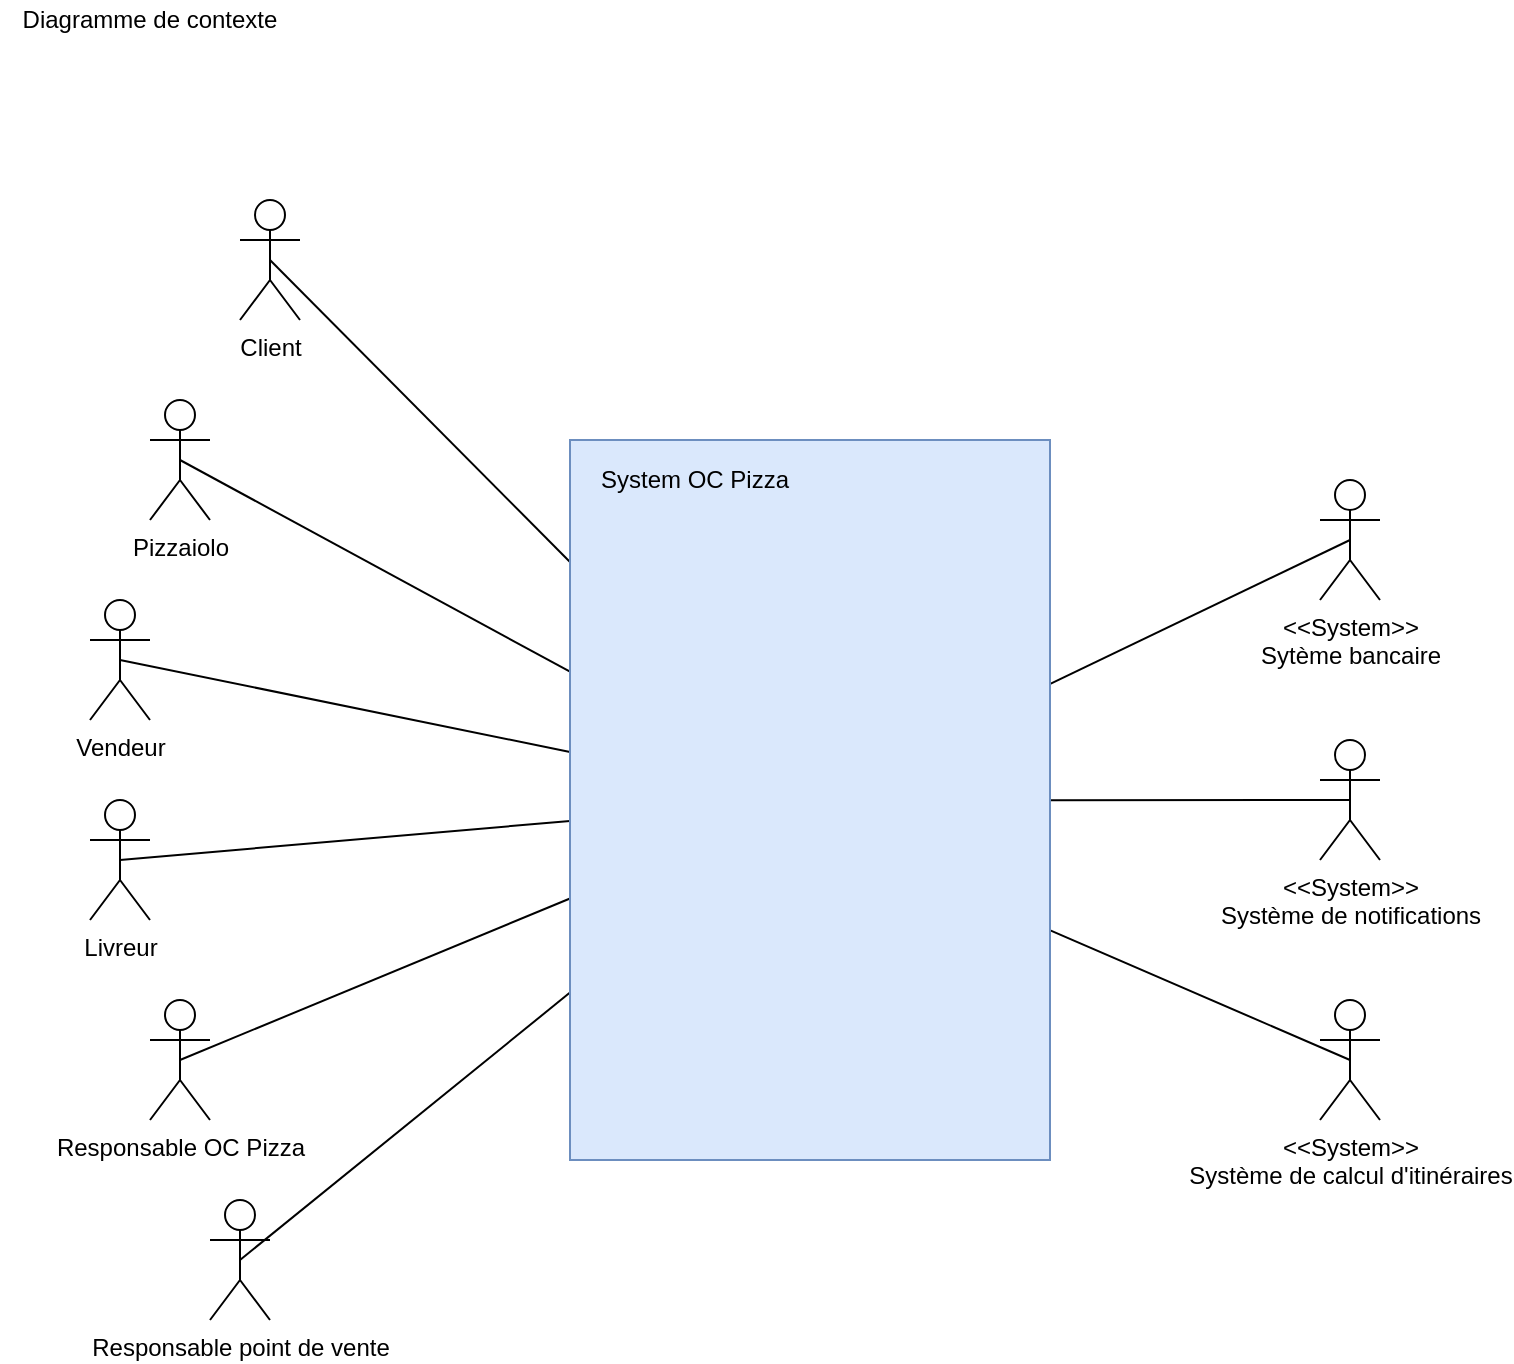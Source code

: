 <mxfile version="10.7.5" type="github"><diagram id="CUu8o14qs49fdBrRuOZ4" name="Page-1"><mxGraphModel dx="1400" dy="763" grid="1" gridSize="10" guides="1" tooltips="1" connect="1" arrows="1" fold="1" page="0" pageScale="1" pageWidth="827" pageHeight="1169" math="0" shadow="0"><root><mxCell id="0"/><mxCell id="1" parent="0"/><mxCell id="eBQ516SrxhpzKpFVgr_O-2" value="Client" style="shape=umlActor;verticalLabelPosition=bottom;labelBackgroundColor=#ffffff;verticalAlign=top;html=1;outlineConnect=0;" parent="1" vertex="1"><mxGeometry x="155" y="200" width="30" height="60" as="geometry"/></mxCell><mxCell id="eBQ516SrxhpzKpFVgr_O-5" value="Responsable OC Pizza" style="shape=umlActor;verticalLabelPosition=bottom;labelBackgroundColor=#ffffff;verticalAlign=top;html=1;outlineConnect=0;" parent="1" vertex="1"><mxGeometry x="110" y="600" width="30" height="60" as="geometry"/></mxCell><mxCell id="eBQ516SrxhpzKpFVgr_O-6" value="Responsable point de vente" style="shape=umlActor;verticalLabelPosition=bottom;labelBackgroundColor=#ffffff;verticalAlign=top;html=1;outlineConnect=0;" parent="1" vertex="1"><mxGeometry x="140" y="700" width="30" height="60" as="geometry"/></mxCell><mxCell id="eBQ516SrxhpzKpFVgr_O-10" value="Pizzaiolo" style="shape=umlActor;verticalLabelPosition=bottom;labelBackgroundColor=#ffffff;verticalAlign=top;html=1;outlineConnect=0;" parent="1" vertex="1"><mxGeometry x="110" y="300" width="30" height="60" as="geometry"/></mxCell><mxCell id="eBQ516SrxhpzKpFVgr_O-11" value="Vendeur" style="shape=umlActor;verticalLabelPosition=bottom;labelBackgroundColor=#ffffff;verticalAlign=top;html=1;outlineConnect=0;" parent="1" vertex="1"><mxGeometry x="80" y="400" width="30" height="60" as="geometry"/></mxCell><mxCell id="eBQ516SrxhpzKpFVgr_O-16" value="Livreur" style="shape=umlActor;verticalLabelPosition=bottom;labelBackgroundColor=#ffffff;verticalAlign=top;html=1;outlineConnect=0;" parent="1" vertex="1"><mxGeometry x="80" y="500" width="30" height="60" as="geometry"/></mxCell><mxCell id="eBQ516SrxhpzKpFVgr_O-19" value="&lt;div&gt;&amp;lt;&amp;lt;System&amp;gt;&amp;gt;&lt;/div&gt;&lt;div&gt;Sytème bancaire&lt;br&gt;&lt;/div&gt;" style="shape=umlActor;verticalLabelPosition=bottom;labelBackgroundColor=#ffffff;verticalAlign=top;html=1;outlineConnect=0;" parent="1" vertex="1"><mxGeometry x="695" y="340" width="30" height="60" as="geometry"/></mxCell><mxCell id="eBQ516SrxhpzKpFVgr_O-25" value="&lt;div&gt;&amp;lt;&amp;lt;System&amp;gt;&amp;gt;&lt;/div&gt;&lt;div&gt;Système de notifications&lt;br&gt;&lt;/div&gt;" style="shape=umlActor;verticalLabelPosition=bottom;labelBackgroundColor=#ffffff;verticalAlign=top;html=1;outlineConnect=0;" parent="1" vertex="1"><mxGeometry x="695" y="470" width="30" height="60" as="geometry"/></mxCell><mxCell id="eBQ516SrxhpzKpFVgr_O-28" value="" style="endArrow=none;html=1;exitX=0.5;exitY=0.5;exitDx=0;exitDy=0;exitPerimeter=0;" parent="1" source="eBQ516SrxhpzKpFVgr_O-2" edge="1"><mxGeometry width="50" height="50" relative="1" as="geometry"><mxPoint x="230" y="260" as="sourcePoint"/><mxPoint x="320" y="380.985" as="targetPoint"/></mxGeometry></mxCell><mxCell id="eBQ516SrxhpzKpFVgr_O-29" value="" style="endArrow=none;html=1;exitX=0.5;exitY=0.5;exitDx=0;exitDy=0;exitPerimeter=0;" parent="1" source="eBQ516SrxhpzKpFVgr_O-10" edge="1"><mxGeometry width="50" height="50" relative="1" as="geometry"><mxPoint x="185" y="385" as="sourcePoint"/><mxPoint x="320" y="435.868" as="targetPoint"/></mxGeometry></mxCell><mxCell id="eBQ516SrxhpzKpFVgr_O-30" value="" style="endArrow=none;html=1;exitX=0.5;exitY=0.5;exitDx=0;exitDy=0;exitPerimeter=0;" parent="1" source="eBQ516SrxhpzKpFVgr_O-11" edge="1"><mxGeometry width="50" height="50" relative="1" as="geometry"><mxPoint x="155" y="460" as="sourcePoint"/><mxPoint x="320" y="475.967" as="targetPoint"/></mxGeometry></mxCell><mxCell id="eBQ516SrxhpzKpFVgr_O-31" value="" style="endArrow=none;html=1;exitX=0.5;exitY=0.5;exitDx=0;exitDy=0;exitPerimeter=0;" parent="1" source="eBQ516SrxhpzKpFVgr_O-16" edge="1"><mxGeometry width="50" height="50" relative="1" as="geometry"><mxPoint x="140" y="555" as="sourcePoint"/><mxPoint x="320" y="510.464" as="targetPoint"/></mxGeometry></mxCell><mxCell id="eBQ516SrxhpzKpFVgr_O-32" value="" style="endArrow=none;html=1;exitX=0.5;exitY=0.5;exitDx=0;exitDy=0;exitPerimeter=0;" parent="1" source="eBQ516SrxhpzKpFVgr_O-5" edge="1"><mxGeometry width="50" height="50" relative="1" as="geometry"><mxPoint x="155" y="650" as="sourcePoint"/><mxPoint x="320" y="549.265" as="targetPoint"/></mxGeometry></mxCell><mxCell id="eBQ516SrxhpzKpFVgr_O-33" value="" style="endArrow=none;html=1;exitX=0.5;exitY=0.5;exitDx=0;exitDy=0;exitPerimeter=0;" parent="1" source="eBQ516SrxhpzKpFVgr_O-6" edge="1"><mxGeometry width="50" height="50" relative="1" as="geometry"><mxPoint x="220" y="730" as="sourcePoint"/><mxPoint x="320" y="596.277" as="targetPoint"/></mxGeometry></mxCell><mxCell id="eBQ516SrxhpzKpFVgr_O-34" value="" style="endArrow=none;html=1;entryX=0.5;entryY=0.5;entryDx=0;entryDy=0;entryPerimeter=0;" parent="1" target="eBQ516SrxhpzKpFVgr_O-19" edge="1"><mxGeometry width="50" height="50" relative="1" as="geometry"><mxPoint x="557.0" y="443.405" as="sourcePoint"/><mxPoint x="110" y="800" as="targetPoint"/></mxGeometry></mxCell><mxCell id="eBQ516SrxhpzKpFVgr_O-35" value="" style="endArrow=none;html=1;entryX=0.5;entryY=0.5;entryDx=0;entryDy=0;entryPerimeter=0;" parent="1" target="eBQ516SrxhpzKpFVgr_O-25" edge="1"><mxGeometry width="50" height="50" relative="1" as="geometry"><mxPoint x="557.0" y="500.145" as="sourcePoint"/><mxPoint x="110" y="800" as="targetPoint"/></mxGeometry></mxCell><mxCell id="t4skHhW84OFKqU-CQkIf-1" value="&lt;div&gt;&amp;lt;&amp;lt;System&amp;gt;&amp;gt;&lt;/div&gt;&lt;div&gt;Système de calcul d'itinéraires&lt;br&gt;&lt;/div&gt;" style="shape=umlActor;verticalLabelPosition=bottom;labelBackgroundColor=#ffffff;verticalAlign=top;html=1;outlineConnect=0;" parent="1" vertex="1"><mxGeometry x="695" y="600" width="30" height="60" as="geometry"/></mxCell><mxCell id="t4skHhW84OFKqU-CQkIf-2" value="" style="endArrow=none;html=1;exitX=0.5;exitY=0.5;exitDx=0;exitDy=0;exitPerimeter=0;entryX=0.675;entryY=0.001;entryDx=0;entryDy=0;entryPerimeter=0;" parent="1" source="t4skHhW84OFKqU-CQkIf-1" edge="1"><mxGeometry width="50" height="50" relative="1" as="geometry"><mxPoint x="140" y="850" as="sourcePoint"/><mxPoint x="556.667" y="563.667" as="targetPoint"/></mxGeometry></mxCell><mxCell id="1-KBfkGcU1_BA88KdGf2-2" value="" style="rounded=0;whiteSpace=wrap;html=1;fillColor=#dae8fc;strokeColor=#6c8ebf;" parent="1" vertex="1"><mxGeometry x="320" y="320" width="240" height="360" as="geometry"/></mxCell><mxCell id="1-KBfkGcU1_BA88KdGf2-5" value="System OC Pizza" style="text;html=1;strokeColor=none;fillColor=none;align=center;verticalAlign=middle;whiteSpace=wrap;rounded=0;" parent="1" vertex="1"><mxGeometry x="325" y="330" width="115" height="20" as="geometry"/></mxCell><mxCell id="-4FahUapaiECjaZRla7P-1" value="Diagramme de contexte" style="text;html=1;strokeColor=none;fillColor=none;align=center;verticalAlign=middle;whiteSpace=wrap;rounded=0;" vertex="1" parent="1"><mxGeometry x="35" y="100" width="150" height="20" as="geometry"/></mxCell></root></mxGraphModel></diagram></mxfile>